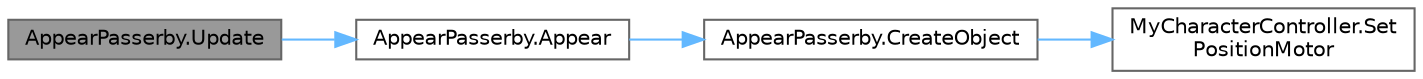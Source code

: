 digraph "AppearPasserby.Update"
{
 // LATEX_PDF_SIZE
  bgcolor="transparent";
  edge [fontname=Helvetica,fontsize=10,labelfontname=Helvetica,labelfontsize=10];
  node [fontname=Helvetica,fontsize=10,shape=box,height=0.2,width=0.4];
  rankdir="LR";
  Node1 [id="Node000001",label="AppearPasserby.Update",height=0.2,width=0.4,color="gray40", fillcolor="grey60", style="filled", fontcolor="black",tooltip=" "];
  Node1 -> Node2 [id="edge1_Node000001_Node000002",color="steelblue1",style="solid",tooltip=" "];
  Node2 [id="Node000002",label="AppearPasserby.Appear",height=0.2,width=0.4,color="grey40", fillcolor="white", style="filled",URL="$class_appear_passerby.html#aa9f898cca2881cb426284f761c316c5b",tooltip=" "];
  Node2 -> Node3 [id="edge2_Node000002_Node000003",color="steelblue1",style="solid",tooltip=" "];
  Node3 [id="Node000003",label="AppearPasserby.CreateObject",height=0.2,width=0.4,color="grey40", fillcolor="white", style="filled",URL="$class_appear_passerby.html#a1dbf17d4685f8bf3900edb86786e91d4",tooltip=" "];
  Node3 -> Node4 [id="edge3_Node000003_Node000004",color="steelblue1",style="solid",tooltip=" "];
  Node4 [id="Node000004",label="MyCharacterController.Set\lPositionMotor",height=0.2,width=0.4,color="grey40", fillcolor="white", style="filled",URL="$class_my_character_controller.html#ae75dc4895fde6a5bc8cc24c1a794aedb",tooltip=" "];
}
